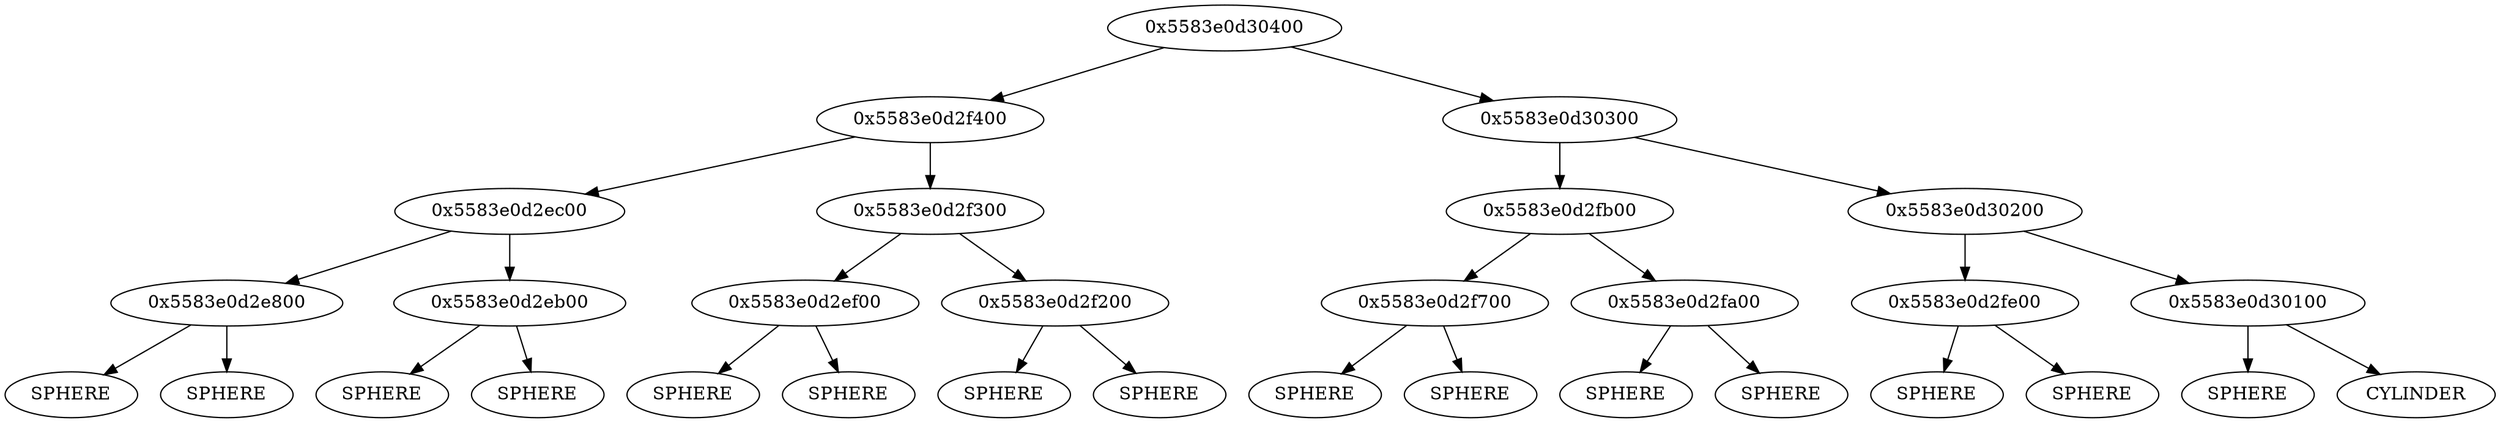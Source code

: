 digraph BVH {
	"0x5583e0d30400" [label="0x5583e0d30400"];
	"0x5583e0d30400" -> "0x5583e0d2f400";
	"0x5583e0d2f400" [label="0x5583e0d2f400"];
	"0x5583e0d2f400" -> "0x5583e0d2ec00";
	"0x5583e0d2ec00" [label="0x5583e0d2ec00"];
	"0x5583e0d2ec00" -> "0x5583e0d2e800";
	"0x5583e0d2e800" [label="0x5583e0d2e800"];
	"0x5583e0d2e800" -> "0x5583e0d2e600";
	"0x5583e0d2e600" [label="SPHERE"];
	"0x5583e0d2e800" -> "0x5583e0d2e700";
	"0x5583e0d2e700" [label="SPHERE"];
	"0x5583e0d2ec00" -> "0x5583e0d2eb00";
	"0x5583e0d2eb00" [label="0x5583e0d2eb00"];
	"0x5583e0d2eb00" -> "0x5583e0d2e900";
	"0x5583e0d2e900" [label="SPHERE"];
	"0x5583e0d2eb00" -> "0x5583e0d2ea00";
	"0x5583e0d2ea00" [label="SPHERE"];
	"0x5583e0d2f400" -> "0x5583e0d2f300";
	"0x5583e0d2f300" [label="0x5583e0d2f300"];
	"0x5583e0d2f300" -> "0x5583e0d2ef00";
	"0x5583e0d2ef00" [label="0x5583e0d2ef00"];
	"0x5583e0d2ef00" -> "0x5583e0d2ed00";
	"0x5583e0d2ed00" [label="SPHERE"];
	"0x5583e0d2ef00" -> "0x5583e0d2ee00";
	"0x5583e0d2ee00" [label="SPHERE"];
	"0x5583e0d2f300" -> "0x5583e0d2f200";
	"0x5583e0d2f200" [label="0x5583e0d2f200"];
	"0x5583e0d2f200" -> "0x5583e0d2f000";
	"0x5583e0d2f000" [label="SPHERE"];
	"0x5583e0d2f200" -> "0x5583e0d2f100";
	"0x5583e0d2f100" [label="SPHERE"];
	"0x5583e0d30400" -> "0x5583e0d30300";
	"0x5583e0d30300" [label="0x5583e0d30300"];
	"0x5583e0d30300" -> "0x5583e0d2fb00";
	"0x5583e0d2fb00" [label="0x5583e0d2fb00"];
	"0x5583e0d2fb00" -> "0x5583e0d2f700";
	"0x5583e0d2f700" [label="0x5583e0d2f700"];
	"0x5583e0d2f700" -> "0x5583e0d2f500";
	"0x5583e0d2f500" [label="SPHERE"];
	"0x5583e0d2f700" -> "0x5583e0d2f600";
	"0x5583e0d2f600" [label="SPHERE"];
	"0x5583e0d2fb00" -> "0x5583e0d2fa00";
	"0x5583e0d2fa00" [label="0x5583e0d2fa00"];
	"0x5583e0d2fa00" -> "0x5583e0d2f800";
	"0x5583e0d2f800" [label="SPHERE"];
	"0x5583e0d2fa00" -> "0x5583e0d2f900";
	"0x5583e0d2f900" [label="SPHERE"];
	"0x5583e0d30300" -> "0x5583e0d30200";
	"0x5583e0d30200" [label="0x5583e0d30200"];
	"0x5583e0d30200" -> "0x5583e0d2fe00";
	"0x5583e0d2fe00" [label="0x5583e0d2fe00"];
	"0x5583e0d2fe00" -> "0x5583e0d2fc00";
	"0x5583e0d2fc00" [label="SPHERE"];
	"0x5583e0d2fe00" -> "0x5583e0d2fd00";
	"0x5583e0d2fd00" [label="SPHERE"];
	"0x5583e0d30200" -> "0x5583e0d30100";
	"0x5583e0d30100" [label="0x5583e0d30100"];
	"0x5583e0d30100" -> "0x5583e0d2ff00";
	"0x5583e0d2ff00" [label="SPHERE"];
	"0x5583e0d30100" -> "0x5583e0d30000";
	"0x5583e0d30000" [label="CYLINDER"];
}
